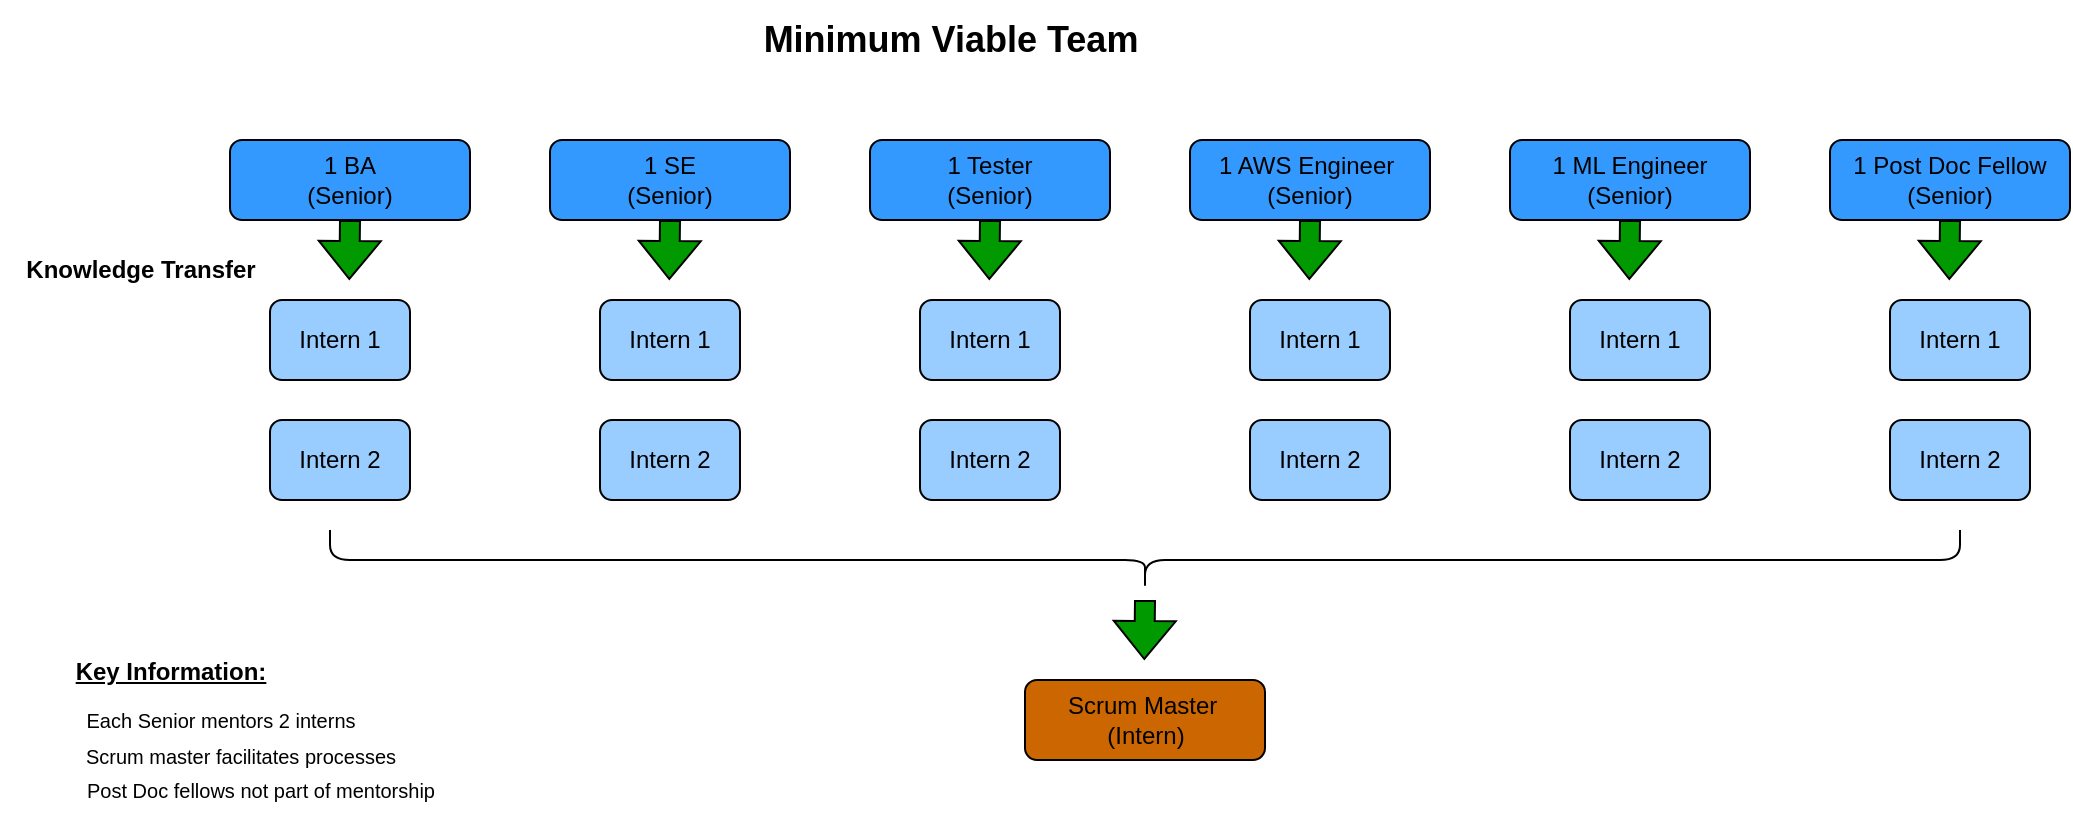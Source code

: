 <mxfile version="28.1.1">
  <diagram name="Page-1" id="c1673Hv6t14ys1pzMdn9">
    <mxGraphModel dx="2440" dy="784" grid="1" gridSize="10" guides="1" tooltips="1" connect="1" arrows="1" fold="1" page="1" pageScale="1" pageWidth="850" pageHeight="1100" math="0" shadow="0">
      <root>
        <mxCell id="0" />
        <mxCell id="1" parent="0" />
        <mxCell id="X6wxs7kkgY8kJDou3OfK-1" value="1 BA&lt;div&gt;(Senior)&lt;/div&gt;" style="rounded=1;whiteSpace=wrap;html=1;fillColor=#3399FF;" vertex="1" parent="1">
          <mxGeometry x="-280" y="240" width="120" height="40" as="geometry" />
        </mxCell>
        <mxCell id="X6wxs7kkgY8kJDou3OfK-3" value="1 SE&lt;div&gt;(Senior)&lt;/div&gt;" style="rounded=1;whiteSpace=wrap;html=1;fillColor=#3399FF;" vertex="1" parent="1">
          <mxGeometry x="-120" y="240" width="120" height="40" as="geometry" />
        </mxCell>
        <mxCell id="X6wxs7kkgY8kJDou3OfK-4" value="1 Tester&lt;div&gt;(Senior)&lt;/div&gt;" style="rounded=1;whiteSpace=wrap;html=1;fillColor=#3399FF;" vertex="1" parent="1">
          <mxGeometry x="40" y="240" width="120" height="40" as="geometry" />
        </mxCell>
        <mxCell id="X6wxs7kkgY8kJDou3OfK-5" value="&lt;div&gt;1 AWS Engineer&amp;nbsp;&lt;/div&gt;&lt;div&gt;(Senior)&lt;/div&gt;" style="rounded=1;whiteSpace=wrap;html=1;fillColor=#3399FF;" vertex="1" parent="1">
          <mxGeometry x="200" y="240" width="120" height="40" as="geometry" />
        </mxCell>
        <mxCell id="X6wxs7kkgY8kJDou3OfK-6" value="&lt;div&gt;1 ML Engineer&lt;/div&gt;&lt;div&gt;(Senior)&lt;/div&gt;" style="rounded=1;whiteSpace=wrap;html=1;fillColor=#3399FF;" vertex="1" parent="1">
          <mxGeometry x="360" y="240" width="120" height="40" as="geometry" />
        </mxCell>
        <mxCell id="X6wxs7kkgY8kJDou3OfK-7" value="1 Post Doc Fellow&lt;div&gt;(Senior)&lt;/div&gt;" style="rounded=1;whiteSpace=wrap;html=1;fillColor=#3399FF;" vertex="1" parent="1">
          <mxGeometry x="520" y="240" width="120" height="40" as="geometry" />
        </mxCell>
        <mxCell id="X6wxs7kkgY8kJDou3OfK-8" value="Intern 1" style="rounded=1;whiteSpace=wrap;html=1;fillColor=#99CCFF;" vertex="1" parent="1">
          <mxGeometry x="-260" y="320" width="70" height="40" as="geometry" />
        </mxCell>
        <mxCell id="X6wxs7kkgY8kJDou3OfK-10" value="Intern 2" style="rounded=1;whiteSpace=wrap;html=1;fillColor=#99CCFF;" vertex="1" parent="1">
          <mxGeometry x="-260" y="380" width="70" height="40" as="geometry" />
        </mxCell>
        <mxCell id="X6wxs7kkgY8kJDou3OfK-21" value="Intern 1" style="rounded=1;whiteSpace=wrap;html=1;fillColor=#99CCFF;" vertex="1" parent="1">
          <mxGeometry x="-95" y="320" width="70" height="40" as="geometry" />
        </mxCell>
        <mxCell id="X6wxs7kkgY8kJDou3OfK-22" value="Intern 2" style="rounded=1;whiteSpace=wrap;html=1;fillColor=#99CCFF;" vertex="1" parent="1">
          <mxGeometry x="-95" y="380" width="70" height="40" as="geometry" />
        </mxCell>
        <mxCell id="X6wxs7kkgY8kJDou3OfK-23" value="Intern 1" style="rounded=1;whiteSpace=wrap;html=1;fillColor=#99CCFF;" vertex="1" parent="1">
          <mxGeometry x="65" y="320" width="70" height="40" as="geometry" />
        </mxCell>
        <mxCell id="X6wxs7kkgY8kJDou3OfK-24" value="Intern 2" style="rounded=1;whiteSpace=wrap;html=1;fillColor=#99CCFF;" vertex="1" parent="1">
          <mxGeometry x="65" y="380" width="70" height="40" as="geometry" />
        </mxCell>
        <mxCell id="X6wxs7kkgY8kJDou3OfK-25" value="Intern 1" style="rounded=1;whiteSpace=wrap;html=1;fillColor=#99CCFF;" vertex="1" parent="1">
          <mxGeometry x="230" y="320" width="70" height="40" as="geometry" />
        </mxCell>
        <mxCell id="X6wxs7kkgY8kJDou3OfK-26" value="Intern 2" style="rounded=1;whiteSpace=wrap;html=1;fillColor=#99CCFF;" vertex="1" parent="1">
          <mxGeometry x="230" y="380" width="70" height="40" as="geometry" />
        </mxCell>
        <mxCell id="X6wxs7kkgY8kJDou3OfK-27" value="Intern 1" style="rounded=1;whiteSpace=wrap;html=1;fillColor=#99CCFF;" vertex="1" parent="1">
          <mxGeometry x="390" y="320" width="70" height="40" as="geometry" />
        </mxCell>
        <mxCell id="X6wxs7kkgY8kJDou3OfK-28" value="Intern 2" style="rounded=1;whiteSpace=wrap;html=1;fillColor=#99CCFF;" vertex="1" parent="1">
          <mxGeometry x="390" y="380" width="70" height="40" as="geometry" />
        </mxCell>
        <mxCell id="X6wxs7kkgY8kJDou3OfK-29" value="Intern 1" style="rounded=1;whiteSpace=wrap;html=1;fillColor=#99CCFF;" vertex="1" parent="1">
          <mxGeometry x="550" y="320" width="70" height="40" as="geometry" />
        </mxCell>
        <mxCell id="X6wxs7kkgY8kJDou3OfK-30" value="Intern 2" style="rounded=1;whiteSpace=wrap;html=1;fillColor=#99CCFF;" vertex="1" parent="1">
          <mxGeometry x="550" y="380" width="70" height="40" as="geometry" />
        </mxCell>
        <mxCell id="X6wxs7kkgY8kJDou3OfK-31" value="" style="shape=flexArrow;endArrow=classic;html=1;rounded=0;fillColor=#009900;" edge="1" parent="1">
          <mxGeometry width="50" height="50" relative="1" as="geometry">
            <mxPoint x="-220" y="280" as="sourcePoint" />
            <mxPoint x="-220.34" y="310" as="targetPoint" />
          </mxGeometry>
        </mxCell>
        <mxCell id="X6wxs7kkgY8kJDou3OfK-33" value="" style="shape=flexArrow;endArrow=classic;html=1;rounded=0;fillColor=#009900;" edge="1" parent="1">
          <mxGeometry width="50" height="50" relative="1" as="geometry">
            <mxPoint x="-60" y="280" as="sourcePoint" />
            <mxPoint x="-60.34" y="310" as="targetPoint" />
          </mxGeometry>
        </mxCell>
        <mxCell id="X6wxs7kkgY8kJDou3OfK-34" value="" style="shape=flexArrow;endArrow=classic;html=1;rounded=0;fillColor=#009900;" edge="1" parent="1">
          <mxGeometry width="50" height="50" relative="1" as="geometry">
            <mxPoint x="260" y="280" as="sourcePoint" />
            <mxPoint x="259.66" y="310" as="targetPoint" />
          </mxGeometry>
        </mxCell>
        <mxCell id="X6wxs7kkgY8kJDou3OfK-35" value="" style="shape=flexArrow;endArrow=classic;html=1;rounded=0;fillColor=#009900;" edge="1" parent="1">
          <mxGeometry width="50" height="50" relative="1" as="geometry">
            <mxPoint x="100.0" y="280" as="sourcePoint" />
            <mxPoint x="99.66" y="310" as="targetPoint" />
          </mxGeometry>
        </mxCell>
        <mxCell id="X6wxs7kkgY8kJDou3OfK-36" value="" style="shape=flexArrow;endArrow=classic;html=1;rounded=0;fillColor=#009900;" edge="1" parent="1">
          <mxGeometry width="50" height="50" relative="1" as="geometry">
            <mxPoint x="420.0" y="280" as="sourcePoint" />
            <mxPoint x="419.66" y="310" as="targetPoint" />
          </mxGeometry>
        </mxCell>
        <mxCell id="X6wxs7kkgY8kJDou3OfK-37" value="" style="shape=flexArrow;endArrow=classic;html=1;rounded=0;fillColor=#009900;" edge="1" parent="1">
          <mxGeometry width="50" height="50" relative="1" as="geometry">
            <mxPoint x="580" y="280" as="sourcePoint" />
            <mxPoint x="579.66" y="310" as="targetPoint" />
          </mxGeometry>
        </mxCell>
        <mxCell id="X6wxs7kkgY8kJDou3OfK-39" value="&lt;b&gt;Knowledge Transfer&lt;/b&gt;" style="text;html=1;align=center;verticalAlign=middle;resizable=0;points=[];autosize=1;strokeColor=none;fillColor=none;" vertex="1" parent="1">
          <mxGeometry x="-395" y="290" width="140" height="30" as="geometry" />
        </mxCell>
        <mxCell id="X6wxs7kkgY8kJDou3OfK-40" value="Scrum Master&amp;nbsp;&lt;div&gt;(Intern)&lt;/div&gt;" style="rounded=1;whiteSpace=wrap;html=1;fillColor=#CC6600;" vertex="1" parent="1">
          <mxGeometry x="117.5" y="510" width="120" height="40" as="geometry" />
        </mxCell>
        <mxCell id="X6wxs7kkgY8kJDou3OfK-41" value="" style="shape=flexArrow;endArrow=classic;html=1;rounded=0;fillColor=#009900;" edge="1" parent="1">
          <mxGeometry width="50" height="50" relative="1" as="geometry">
            <mxPoint x="177.5" y="470" as="sourcePoint" />
            <mxPoint x="177.16" y="500" as="targetPoint" />
          </mxGeometry>
        </mxCell>
        <mxCell id="X6wxs7kkgY8kJDou3OfK-42" value="" style="shape=curlyBracket;whiteSpace=wrap;html=1;rounded=1;flipH=1;labelPosition=right;verticalLabelPosition=middle;align=left;verticalAlign=middle;rotation=90;size=0.5;" vertex="1" parent="1">
          <mxGeometry x="162.5" y="42.5" width="30" height="815" as="geometry" />
        </mxCell>
        <mxCell id="X6wxs7kkgY8kJDou3OfK-43" value="&lt;b&gt;&lt;u&gt;Key Information:&lt;/u&gt;&lt;/b&gt;&lt;div&gt;&lt;br&gt;&lt;/div&gt;" style="text;html=1;align=center;verticalAlign=middle;resizable=0;points=[];autosize=1;strokeColor=none;fillColor=none;" vertex="1" parent="1">
          <mxGeometry x="-370" y="493" width="120" height="40" as="geometry" />
        </mxCell>
        <mxCell id="X6wxs7kkgY8kJDou3OfK-44" value="&lt;font style=&quot;font-size: 10px;&quot;&gt;Each Senior mentors 2 interns&lt;/font&gt;" style="text;html=1;align=center;verticalAlign=middle;resizable=0;points=[];autosize=1;strokeColor=none;fillColor=none;" vertex="1" parent="1">
          <mxGeometry x="-365" y="515" width="160" height="30" as="geometry" />
        </mxCell>
        <mxCell id="X6wxs7kkgY8kJDou3OfK-45" value="&lt;font style=&quot;font-size: 10px;&quot;&gt;Scrum master facilitates processes&lt;/font&gt;" style="text;html=1;align=center;verticalAlign=middle;resizable=0;points=[];autosize=1;strokeColor=none;fillColor=none;" vertex="1" parent="1">
          <mxGeometry x="-365" y="533" width="180" height="30" as="geometry" />
        </mxCell>
        <mxCell id="X6wxs7kkgY8kJDou3OfK-46" value="&lt;font style=&quot;font-size: 10px;&quot;&gt;Post Doc fellows not part of mentorship&lt;/font&gt;" style="text;html=1;align=center;verticalAlign=middle;resizable=0;points=[];autosize=1;strokeColor=none;fillColor=none;" vertex="1" parent="1">
          <mxGeometry x="-365" y="550" width="200" height="30" as="geometry" />
        </mxCell>
        <mxCell id="X6wxs7kkgY8kJDou3OfK-47" value="&lt;b&gt;&lt;font style=&quot;font-size: 18px;&quot;&gt;Minimum Viable Team&lt;/font&gt;&lt;/b&gt;" style="text;html=1;align=center;verticalAlign=middle;resizable=0;points=[];autosize=1;strokeColor=none;fillColor=none;" vertex="1" parent="1">
          <mxGeometry x="-25" y="170" width="210" height="40" as="geometry" />
        </mxCell>
      </root>
    </mxGraphModel>
  </diagram>
</mxfile>
